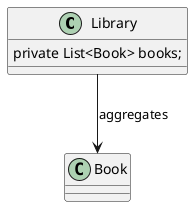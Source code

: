 @startuml
    class Library {
        private List<Book> books;
    }

    class Book { }

    Library --> Book: aggregates
@enduml